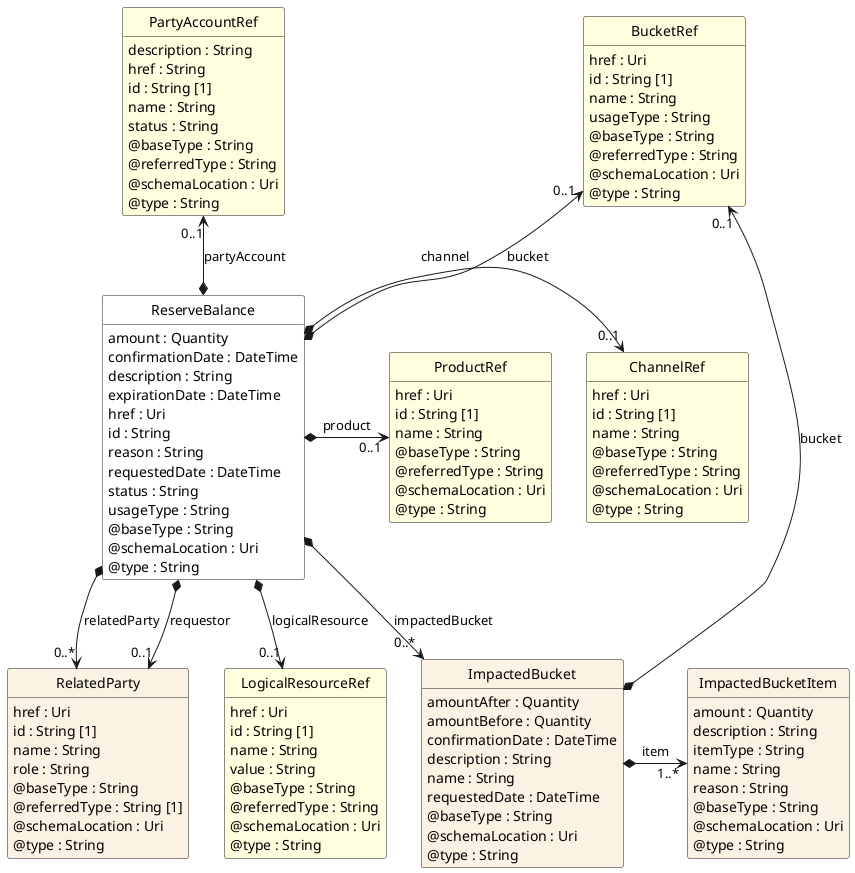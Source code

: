 @startuml
hide circle
hide methods
hide stereotype
show <<Enumeration>> stereotype
skinparam class {
   BackgroundColor<<Enumeration>> #E6F5F7
   BackgroundColor<<Ref>> #FFFFE0
   BackgroundColor<<Pivot>> #FFFFFFF
   BackgroundColor<<SimpleType>> #E2F0DA
   BackgroundColor #FCF2E3
}

class ReserveBalance <<Pivot>> {
    amount : Quantity
    confirmationDate : DateTime
    description : String
    expirationDate : DateTime
    href : Uri
    id : String
    reason : String
    requestedDate : DateTime
    status : String
    usageType : String
    @baseType : String
    @schemaLocation : Uri
    @type : String
}

class ImpactedBucket  {
    amountAfter : Quantity
    amountBefore : Quantity
    confirmationDate : DateTime
    description : String
    name : String
    requestedDate : DateTime
    @baseType : String
    @schemaLocation : Uri
    @type : String
}

class BucketRef  <<Ref>> {
    href : Uri
    id : String [1]
    name : String
    usageType : String
    @baseType : String
    @referredType : String
    @schemaLocation : Uri
    @type : String
}

class ImpactedBucketItem  {
    amount : Quantity
    description : String
    itemType : String
    name : String
    reason : String
    @baseType : String
    @schemaLocation : Uri
    @type : String
}

class ProductRef  <<Ref>> {
    href : Uri
    id : String [1]
    name : String
    @baseType : String
    @referredType : String
    @schemaLocation : Uri
    @type : String
}

class ChannelRef  <<Ref>> {
    href : Uri
    id : String [1]
    name : String
    @baseType : String
    @referredType : String
    @schemaLocation : Uri
    @type : String
}

class RelatedParty  {
    href : Uri
    id : String [1]
    name : String
    role : String
    @baseType : String
    @referredType : String [1]
    @schemaLocation : Uri
    @type : String
}

class LogicalResourceRef  <<Ref>> {
    href : Uri
    id : String [1]
    name : String
    value : String
    @baseType : String
    @referredType : String
    @schemaLocation : Uri
    @type : String
}

class PartyAccountRef  <<Ref>> {
    description : String
    href : String
    id : String [1]
    name : String
    status : String
    @baseType : String
    @referredType : String
    @schemaLocation : Uri
    @type : String
}

BucketRef "0..1" <--* ReserveBalance : bucket

ReserveBalance *-->  "0..*" ImpactedBucket : impactedBucket

ImpactedBucket *-right-> "1..*" ImpactedBucketItem : item

BucketRef "0..1" <--* ImpactedBucket : bucket

ProductRef "0..1" <-left-* ReserveBalance : product

ReserveBalance *-right-> "0..1" ChannelRef : channel

PartyAccountRef "0..1" <--* ReserveBalance : partyAccount

ReserveBalance *-->  "0..1" LogicalResourceRef : logicalResource

LogicalResourceRef -right[hidden]-> ImpactedBucket

ReserveBalance *-->  "0..*" RelatedParty : relatedParty

ReserveBalance *-->  "0..1" RelatedParty : requestor

RelatedParty -right[hidden]-> LogicalResourceRef

@enduml